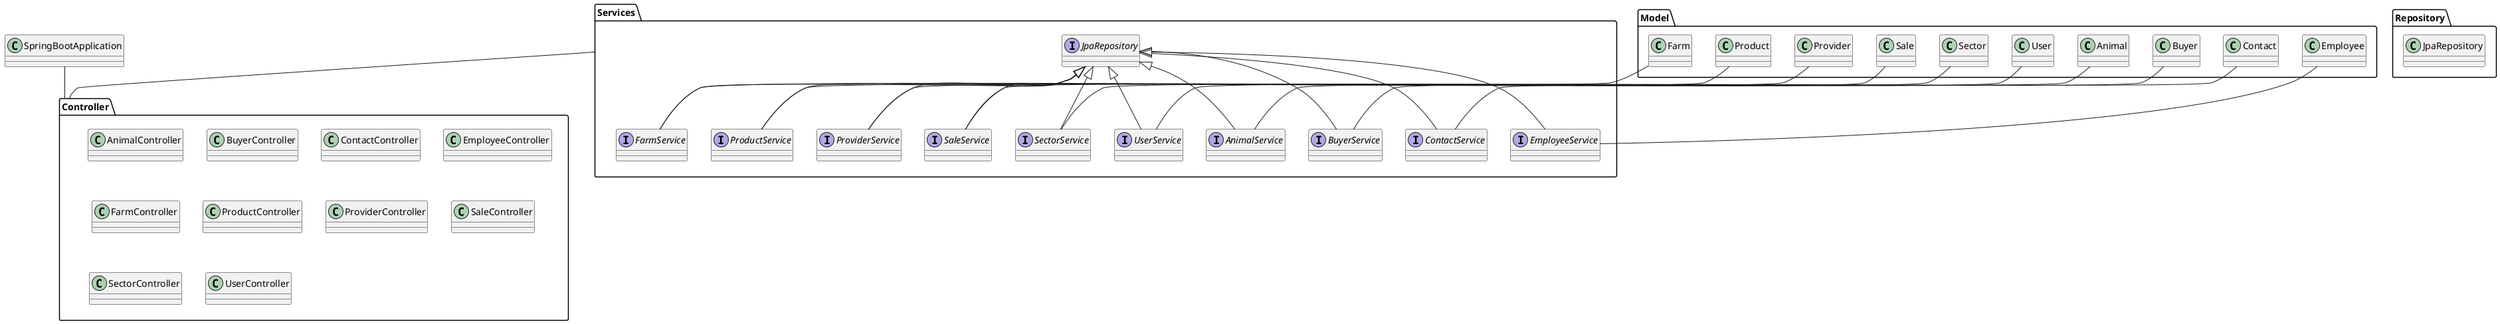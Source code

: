 @startuml
'https://plantuml.com/class-diagram

package Repository{
class JpaRepository
}
package Services{
interface AnimalService extends JpaRepository
interface BuyerService extends JpaRepository
interface ContactService extends JpaRepository
interface EmployeeService extends JpaRepository
interface FarmService extends JpaRepository
interface ProductService extends JpaRepository
interface ProviderService extends JpaRepository
interface SaleService extends JpaRepository
interface SectorService extends JpaRepository
interface UserService extends JpaRepository
}

package Model{
class Animal
class Buyer
class Contact
class Employee
class Farm
class Product
class Provider
class Sale
class Sector
class User
}

package Controller{
class AnimalController
class BuyerController
class ContactController
class EmployeeController
class FarmController
class ProductController
class ProviderController
class SaleController
class SectorController
class UserController
}
Services --Controller
SpringBootApplication -- Controller

Animal -- AnimalService
Buyer -- BuyerService
Contact -- ContactService
Employee -- EmployeeService
Farm -- FarmService
Product -- ProductService
Provider -- ProviderService
Sale -- SaleService
Sector -- SectorService
User -- UserService
@enduml